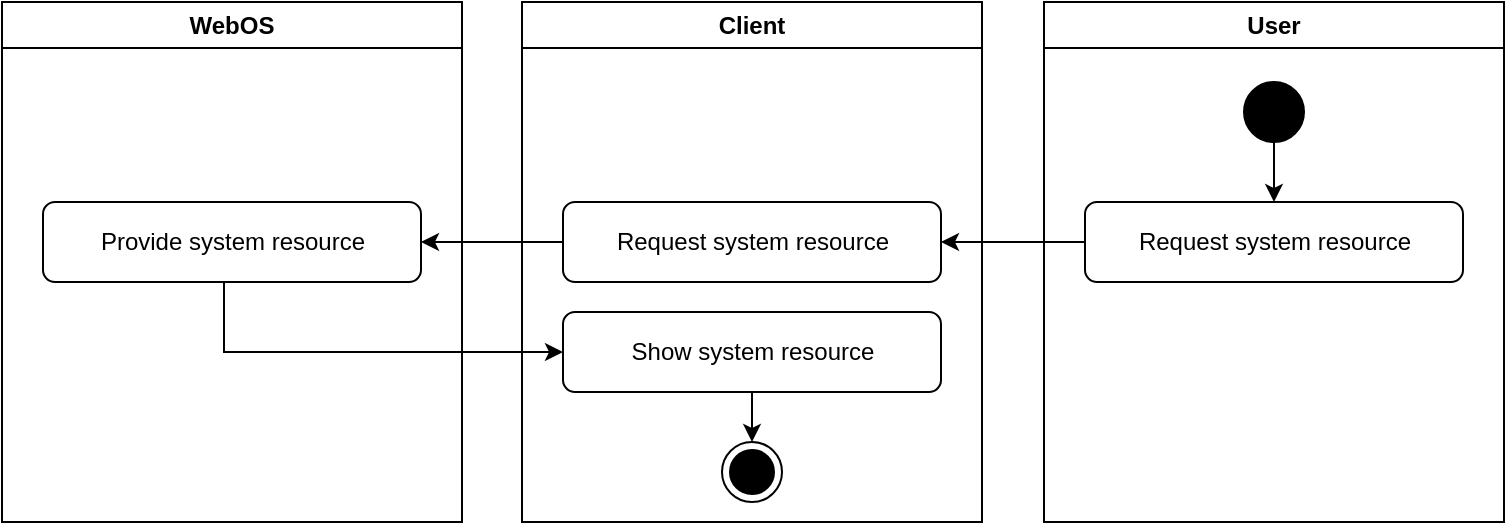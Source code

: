 <mxfile version="24.8.6">
  <diagram name="페이지-1" id="HObtC5oPkVgvrynjsulA">
    <mxGraphModel dx="1434" dy="780" grid="1" gridSize="10" guides="1" tooltips="1" connect="1" arrows="1" fold="1" page="1" pageScale="1" pageWidth="827" pageHeight="1169" math="0" shadow="0">
      <root>
        <mxCell id="0" />
        <mxCell id="1" parent="0" />
        <mxCell id="wxyRs1XQf3C56py_Pnzs-1" value="WebOS" style="swimlane;whiteSpace=wrap;html=1;" parent="1" vertex="1">
          <mxGeometry x="39" y="50" width="230" height="260" as="geometry">
            <mxRectangle x="39" y="50" width="80" height="30" as="alternateBounds" />
          </mxGeometry>
        </mxCell>
        <mxCell id="wxyRs1XQf3C56py_Pnzs-7" value="Provide system resource" style="rounded=1;whiteSpace=wrap;html=1;" parent="wxyRs1XQf3C56py_Pnzs-1" vertex="1">
          <mxGeometry x="20.5" y="100" width="189" height="40" as="geometry" />
        </mxCell>
        <mxCell id="wxyRs1XQf3C56py_Pnzs-2" value="Client" style="swimlane;whiteSpace=wrap;html=1;" parent="1" vertex="1">
          <mxGeometry x="299" y="50" width="230" height="260" as="geometry" />
        </mxCell>
        <mxCell id="FDJodpJQQAL7HoEDpI34-1" value="Request system resource" style="rounded=1;whiteSpace=wrap;html=1;" vertex="1" parent="wxyRs1XQf3C56py_Pnzs-2">
          <mxGeometry x="20.5" y="100" width="189" height="40" as="geometry" />
        </mxCell>
        <mxCell id="FDJodpJQQAL7HoEDpI34-11" value="" style="edgeStyle=orthogonalEdgeStyle;rounded=0;orthogonalLoop=1;jettySize=auto;html=1;" edge="1" parent="wxyRs1XQf3C56py_Pnzs-2" source="FDJodpJQQAL7HoEDpI34-4" target="FDJodpJQQAL7HoEDpI34-10">
          <mxGeometry relative="1" as="geometry" />
        </mxCell>
        <mxCell id="FDJodpJQQAL7HoEDpI34-4" value="Show system resource" style="rounded=1;whiteSpace=wrap;html=1;" vertex="1" parent="wxyRs1XQf3C56py_Pnzs-2">
          <mxGeometry x="20.5" y="155" width="189" height="40" as="geometry" />
        </mxCell>
        <mxCell id="FDJodpJQQAL7HoEDpI34-10" value="" style="ellipse;html=1;shape=endState;fillColor=strokeColor;" vertex="1" parent="wxyRs1XQf3C56py_Pnzs-2">
          <mxGeometry x="100" y="220" width="30" height="30" as="geometry" />
        </mxCell>
        <mxCell id="FDJodpJQQAL7HoEDpI34-5" style="edgeStyle=orthogonalEdgeStyle;rounded=0;orthogonalLoop=1;jettySize=auto;html=1;entryX=1;entryY=0.5;entryDx=0;entryDy=0;" edge="1" parent="1" source="FDJodpJQQAL7HoEDpI34-1" target="wxyRs1XQf3C56py_Pnzs-7">
          <mxGeometry relative="1" as="geometry" />
        </mxCell>
        <mxCell id="FDJodpJQQAL7HoEDpI34-13" value="User" style="swimlane;whiteSpace=wrap;html=1;" vertex="1" parent="1">
          <mxGeometry x="560" y="50" width="230" height="260" as="geometry" />
        </mxCell>
        <mxCell id="FDJodpJQQAL7HoEDpI34-14" value="Request system resource" style="rounded=1;whiteSpace=wrap;html=1;" vertex="1" parent="FDJodpJQQAL7HoEDpI34-13">
          <mxGeometry x="20.5" y="100" width="189" height="40" as="geometry" />
        </mxCell>
        <mxCell id="FDJodpJQQAL7HoEDpI34-15" value="" style="edgeStyle=orthogonalEdgeStyle;rounded=0;orthogonalLoop=1;jettySize=auto;html=1;" edge="1" parent="FDJodpJQQAL7HoEDpI34-13" source="FDJodpJQQAL7HoEDpI34-16" target="FDJodpJQQAL7HoEDpI34-14">
          <mxGeometry relative="1" as="geometry" />
        </mxCell>
        <mxCell id="FDJodpJQQAL7HoEDpI34-16" value="" style="ellipse;whiteSpace=wrap;html=1;aspect=fixed;fillColor=#000000;" vertex="1" parent="FDJodpJQQAL7HoEDpI34-13">
          <mxGeometry x="100" y="40" width="30" height="30" as="geometry" />
        </mxCell>
        <mxCell id="FDJodpJQQAL7HoEDpI34-20" style="edgeStyle=orthogonalEdgeStyle;rounded=0;orthogonalLoop=1;jettySize=auto;html=1;entryX=1;entryY=0.5;entryDx=0;entryDy=0;" edge="1" parent="1" source="FDJodpJQQAL7HoEDpI34-14" target="FDJodpJQQAL7HoEDpI34-1">
          <mxGeometry relative="1" as="geometry" />
        </mxCell>
        <mxCell id="FDJodpJQQAL7HoEDpI34-22" style="edgeStyle=orthogonalEdgeStyle;rounded=0;orthogonalLoop=1;jettySize=auto;html=1;entryX=0;entryY=0.5;entryDx=0;entryDy=0;" edge="1" parent="1" source="wxyRs1XQf3C56py_Pnzs-7" target="FDJodpJQQAL7HoEDpI34-4">
          <mxGeometry relative="1" as="geometry">
            <Array as="points">
              <mxPoint x="150" y="225" />
            </Array>
          </mxGeometry>
        </mxCell>
      </root>
    </mxGraphModel>
  </diagram>
</mxfile>
